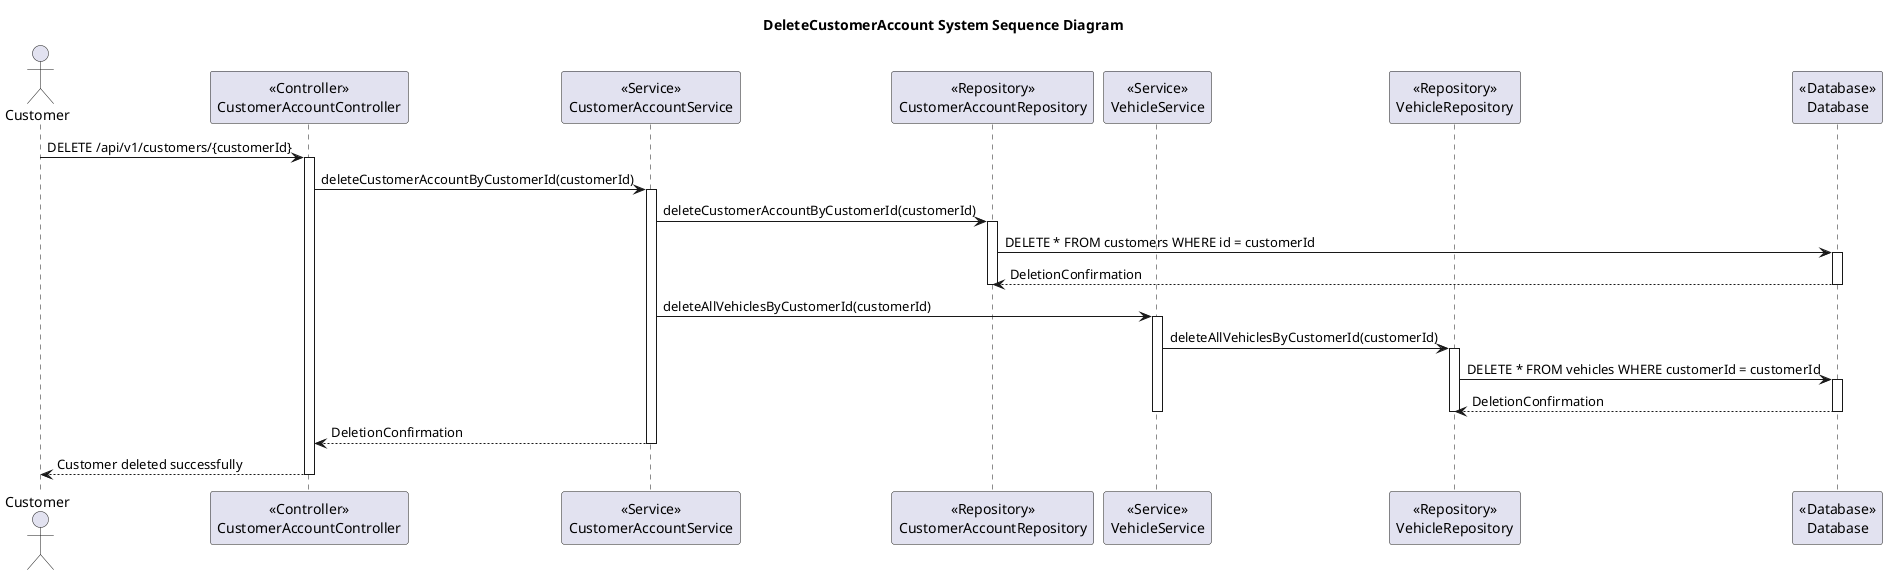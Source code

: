 @startuml

title DeleteCustomerAccount System Sequence Diagram

actor Customer

participant CustomerAccountController as "<<Controller>>\nCustomerAccountController"
participant CustomerAccountService as "<<Service>>\nCustomerAccountService"
participant CustomerAccountRepository as "<<Repository>>\nCustomerAccountRepository"
participant VehicleService as "<<Service>>\nVehicleService"
participant VehicleRepository as "<<Repository>>\nVehicleRepository"
participant Database as "<<Database>>\nDatabase"

Customer -> CustomerAccountController: DELETE /api/v1/customers/{customerId}
activate CustomerAccountController

CustomerAccountController -> CustomerAccountService: deleteCustomerAccountByCustomerId(customerId)
activate CustomerAccountService

CustomerAccountService -> CustomerAccountRepository: deleteCustomerAccountByCustomerId(customerId)
activate CustomerAccountRepository

CustomerAccountRepository -> Database: DELETE * FROM customers WHERE id = customerId
activate Database

Database --> CustomerAccountRepository: DeletionConfirmation

deactivate CustomerAccountRepository
deactivate Database

CustomerAccountService -> VehicleService: deleteAllVehiclesByCustomerId(customerId)
activate VehicleService

VehicleService -> VehicleRepository: deleteAllVehiclesByCustomerId(customerId)
activate VehicleRepository

VehicleRepository -> Database: DELETE * FROM vehicles WHERE customerId = customerId
activate Database

Database --> VehicleRepository: DeletionConfirmation

deactivate VehicleRepository
deactivate Database

deactivate VehicleService

CustomerAccountService --> CustomerAccountController: DeletionConfirmation

deactivate CustomerAccountService
CustomerAccountController --> Customer: Customer deleted successfully

deactivate CustomerAccountController

@enduml
